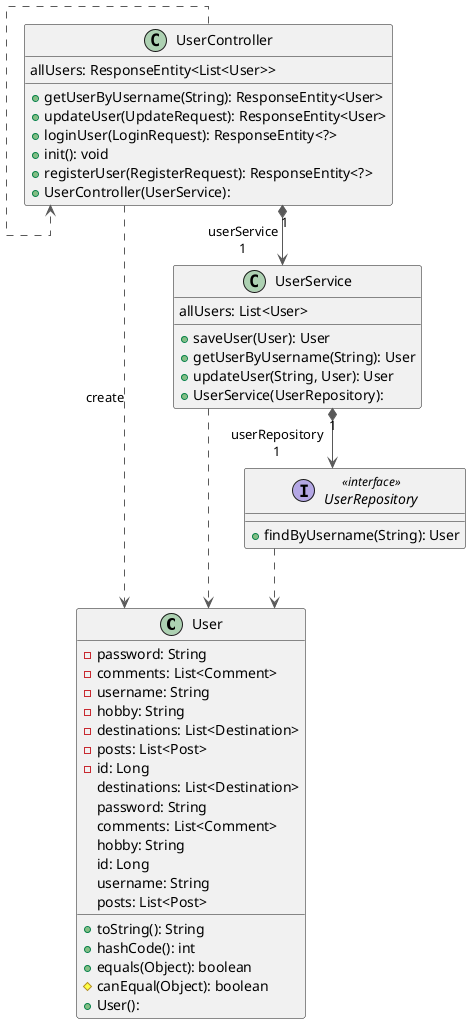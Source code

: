 @startuml user

' !theme plain
top to bottom direction
skinparam linetype ortho

class User {
  - password: String
  - comments: List<Comment>
  - username: String
  - hobby: String
  - destinations: List<Destination>
  - posts: List<Post>
  - id: Long
   destinations: List<Destination>
   password: String
   comments: List<Comment>
   hobby: String
   id: Long
   username: String
   posts: List<Post>
  + toString(): String
  + hashCode(): int
  + equals(Object): boolean
  # canEqual(Object): boolean
  + User(): 
}
class UserController {
   allUsers: ResponseEntity<List<User>>
  + getUserByUsername(String): ResponseEntity<User>
  + updateUser(UpdateRequest): ResponseEntity<User>
  + loginUser(LoginRequest): ResponseEntity<?>
  + init(): void
  + registerUser(RegisterRequest): ResponseEntity<?>
  + UserController(UserService): 
}
interface UserRepository << interface >> {
  + findByUsername(String): User
}
class UserService {
   allUsers: List<User>
  + saveUser(User): User
  + getUserByUsername(String): User
  + updateUser(String, User): User
  + UserService(UserRepository): 
}

UserController  -[#595959,dashed]->  User           : "«create»"
UserController  -[#595959,dashed]->  UserController 
UserController "1" *-[#595959,plain]-> "userService\n1" UserService    
UserRepository  -[#595959,dashed]->  User           
UserService     -[#595959,dashed]->  User           
UserService    "1" *-[#595959,plain]-> "userRepository\n1" UserRepository 
@enduml
